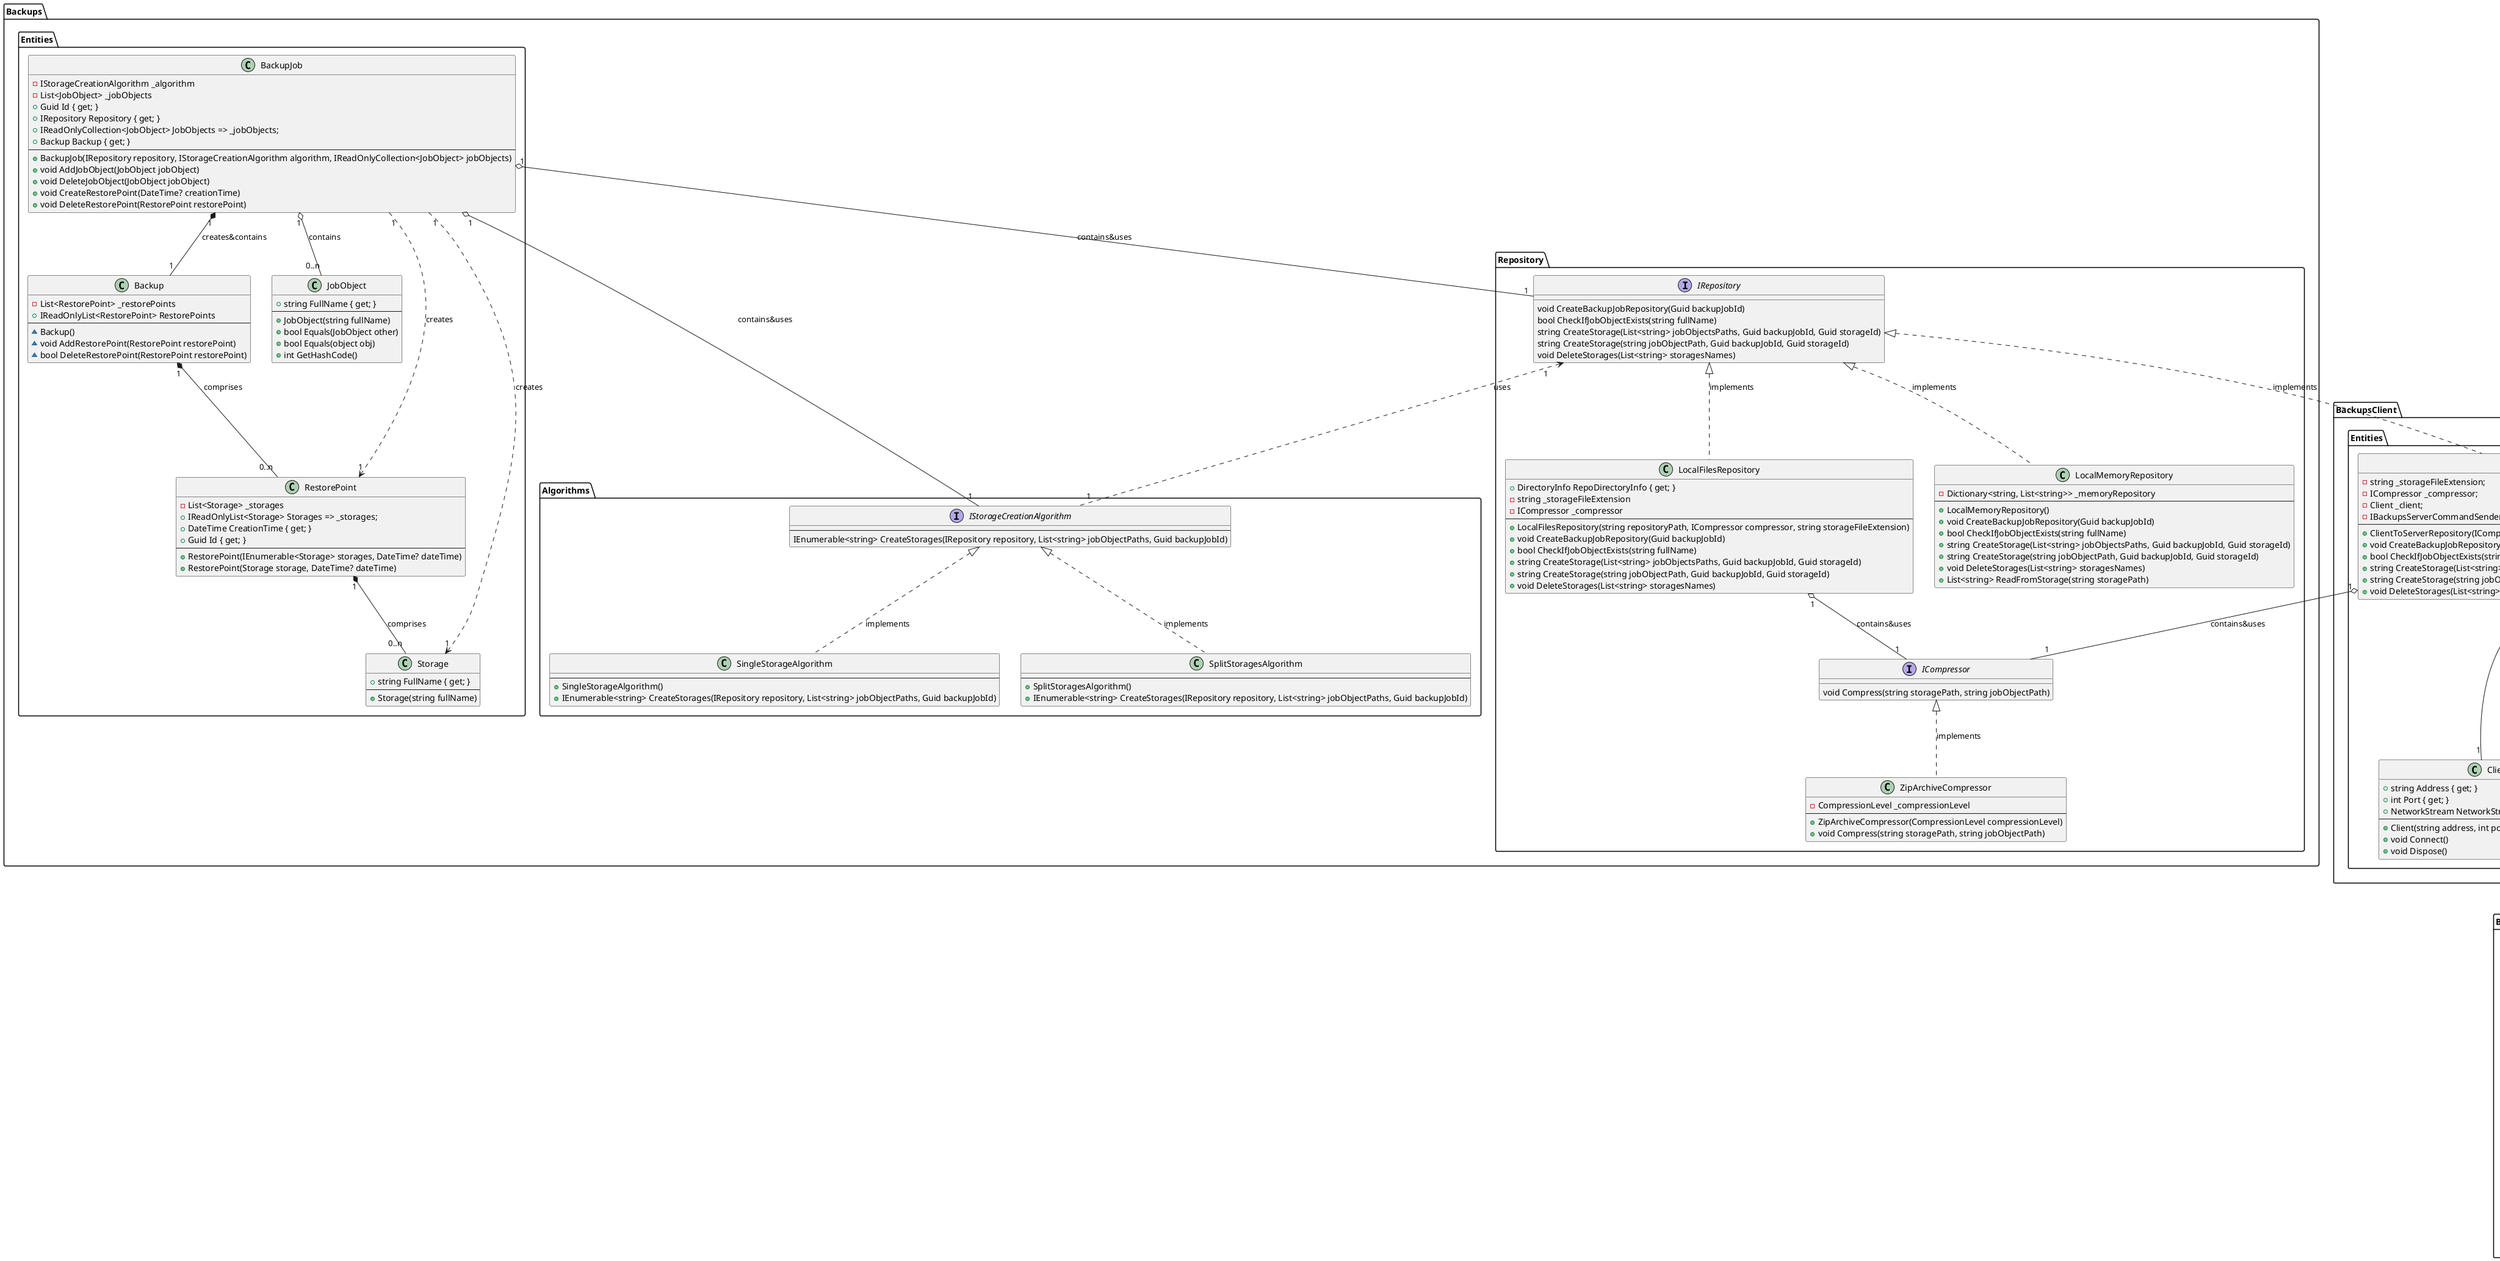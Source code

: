 ﻿@startuml
'https://plantuml.com/class-diagram

package Backups
{
    package Backups.Entities
    {
        class BackupJob
        {
            - IStorageCreationAlgorithm _algorithm
            - List<JobObject> _jobObjects
            + Guid Id { get; }
            + IRepository Repository { get; }
            + IReadOnlyCollection<JobObject> JobObjects => _jobObjects;
            + Backup Backup { get; }
        --
            + BackupJob(IRepository repository, IStorageCreationAlgorithm algorithm, IReadOnlyCollection<JobObject> jobObjects)
            + void AddJobObject(JobObject jobObject)
            + void DeleteJobObject(JobObject jobObject)
            + void CreateRestorePoint(DateTime? creationTime)
            + void DeleteRestorePoint(RestorePoint restorePoint)
        }
        
        class Backup
        {
            - List<RestorePoint> _restorePoints
            + IReadOnlyList<RestorePoint> RestorePoints
            --
            ~ Backup()
            ~ void AddRestorePoint(RestorePoint restorePoint)
            ~ bool DeleteRestorePoint(RestorePoint restorePoint)  
        }
        
        class JobObject 
        {
            + string FullName { get; }
            --
            + JobObject(string fullName)
            + bool Equals(JobObject other)
            + bool Equals(object obj)
            + int GetHashCode()
        }
        
        class RestorePoint
        {
            - List<Storage> _storages
            + IReadOnlyList<Storage> Storages => _storages;
            + DateTime CreationTime { get; }
            + Guid Id { get; }
            --
            + RestorePoint(IEnumerable<Storage> storages, DateTime? dateTime)
            + RestorePoint(Storage storage, DateTime? dateTime)
        }
        
        class Storage
        {
            + string FullName { get; }
            --
            + Storage(string fullName)
        }
    }
    
    package Backups.Algorithms
    {   
        interface IStorageCreationAlgorithm
        {
            --
            IEnumerable<string> CreateStorages(IRepository repository, List<string> jobObjectPaths, Guid backupJobId)
        }
        
        class SingleStorageAlgorithm
        {
            --
            + SingleStorageAlgorithm()
            + IEnumerable<string> CreateStorages(IRepository repository, List<string> jobObjectPaths, Guid backupJobId)
        }
        
        class SplitStoragesAlgorithm
        {
            --
            + SplitStoragesAlgorithm()
            + IEnumerable<string> CreateStorages(IRepository repository, List<string> jobObjectPaths, Guid backupJobId)
        }
    }
    
    package Backups.Repository
    {
        interface IRepository
        {
            void CreateBackupJobRepository(Guid backupJobId)
            bool CheckIfJobObjectExists(string fullName)
            string CreateStorage(List<string> jobObjectsPaths, Guid backupJobId, Guid storageId)
            string CreateStorage(string jobObjectPath, Guid backupJobId, Guid storageId)
            void DeleteStorages(List<string> storagesNames)
        }
        
        interface ICompressor
        {
            void Compress(string storagePath, string jobObjectPath)
        }
        
        class LocalFilesRepository
        {
            + DirectoryInfo RepoDirectoryInfo { get; }
            - string _storageFileExtension
            - ICompressor _compressor
            --
            + LocalFilesRepository(string repositoryPath, ICompressor compressor, string storageFileExtension)
            + void CreateBackupJobRepository(Guid backupJobId)
            + bool CheckIfJobObjectExists(string fullName)
            + string CreateStorage(List<string> jobObjectsPaths, Guid backupJobId, Guid storageId)
            + string CreateStorage(string jobObjectPath, Guid backupJobId, Guid storageId)
            + void DeleteStorages(List<string> storagesNames)
        }
        
        class LocalMemoryRepository
        {
            - Dictionary<string, List<string>> _memoryRepository
            --
            + LocalMemoryRepository()
            + void CreateBackupJobRepository(Guid backupJobId)
            + bool CheckIfJobObjectExists(string fullName)
            + string CreateStorage(List<string> jobObjectsPaths, Guid backupJobId, Guid storageId)
            + string CreateStorage(string jobObjectPath, Guid backupJobId, Guid storageId)
            + void DeleteStorages(List<string> storagesNames)
            + List<string> ReadFromStorage(string storagePath)
        }
        
        class ZipArchiveCompressor
        {
            - CompressionLevel _compressionLevel
            --
            + ZipArchiveCompressor(CompressionLevel compressionLevel)
            + void Compress(string storagePath, string jobObjectPath)
        }
    }

        
    BackupJob "1" o-- "0..n" JobObject: contains
    BackupJob "1" *-- "1" Backup: creates&contains
    BackupJob "1" ..> "1" RestorePoint: creates
    BackupJob "1" ..> "1" Storage: creates
    BackupJob "1" o-- "1" IRepository: contains&uses
    BackupJob "1" o-- "1" IStorageCreationAlgorithm: contains&uses
    Backup "1" *-- "0..n" RestorePoint: comprises
    RestorePoint "1" *-- "0..n" Storage: comprises
    
    IRepository "1" <.. "1" IStorageCreationAlgorithm: uses
    IRepository <|.. LocalFilesRepository: implements
    IRepository <|.. LocalMemoryRepository: implements
    ICompressor <|.. ZipArchiveCompressor: implements
    LocalFilesRepository "1" o-- "1" ICompressor: contains&uses
    
    IStorageCreationAlgorithm <|.. SingleStorageAlgorithm: implements
    IStorageCreationAlgorithm <|.. SplitStoragesAlgorithm: implements 
}

package BackupsClient
{
    package BackupsClient.Entities
    {
        class Client
        {
            + string Address { get; }
            + int Port { get; }
            + NetworkStream NetworkStream { get; private set; }
            --
            + Client(string address, int port)
            + void Connect()
            + void Dispose()
        }
        
        class ClientToServerRepository
        {
            - string _storageFileExtension;
            - ICompressor _compressor;
            - Client _client;
            - IBackupsServerCommandSender _commandSender;
            --
            + ClientToServerRepository(ICompressor compressor, string storageFileExtension, Client client, IBackupsServerCommandSender commandSender)
            + void CreateBackupJobRepository(Guid backupJobId)
            + bool CheckIfJobObjectExists(string fullName)
            + string CreateStorage(List<string> jobObjectsPaths, Guid backupJobId, Guid storageId)
            + string CreateStorage(string jobObjectPath, Guid backupJobId, Guid storageId)
            + void DeleteStorages(List<string> storagesNames)
        }
        
        interface IBackupsServerCommandSender
        {
            --
            void SendFile(string path, string storageName, NetworkStream netStream)
            void CreateDirectory(string directoryName, NetworkStream netStream)
            void DeleteFile(string storageName, NetworkStream netStream)
        }
        
        class CommandToServerSender
        {
            --
            + CommandToServerSender()
            + void SendFile(string path, string storageName, NetworkStream netStream)
            + void CreateDirectory(string directoryName, NetworkStream netStream)
            + void DeleteFile(string storageName, NetworkStream netStream)
        }
    }
    
    IRepository <|.. ClientToServerRepository : implements
    ClientToServerRepository "1" o-- "1" ICompressor : contains&uses
    ClientToServerRepository "1" o-- "1" IBackupsServerCommandSender : contains&uses
    ClientToServerRepository "1" o-- "1" Client : contains&uses
    IBackupsServerCommandSender <|.. CommandToServerSender : implements
}

package BackupsServer
{
    class Server 
    {
        + string DirectoryPath { get; }
        + NetworkStream NetworkStream { get; private set; }
        - TcpListener _listener;
        - TcpClient _client;
        --
        + Server(string ipAddress, int port, string directoryPath)
        + void Work()
        - void ChooseAction()
        - string GetLocation()
        - void ReadAndSaveFile()
        - int GetDataLength()
        - void CreateJobDirectory()
        - void DeleteFile()
    }
    
    package BackupsServer.DataTypes
    {
        +enum ActionOption
        {
            ReadAndSaveFile
            DeleteFile
            CreateDirectory
        }
    }
    
    Server "1" ..> "1" ActionOption : uses
    IBackupsServerCommandSender "1" ..> Client : uses_NetworkStream
    CommandToServerSender "1" ..> "1" ActionOption : uses
    Client "1" x--> "1" Server : connects
    CommandToServerSender "1" x--> "1" Server : sends_data
}

@enduml